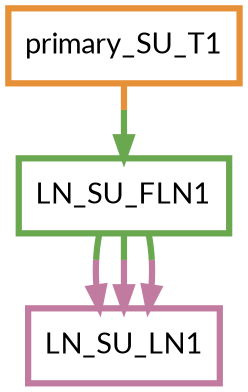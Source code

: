 digraph  {
dpi=600;size=3.5;
LN_SU_FLN1 [color="#6aa84fff", fillcolor=white, fontname=Lato, penwidth="3.0", shape=box];
LN_SU_LN1 [color="#c27ba0ff", fillcolor=white, fontname=Lato, penwidth="3.0", shape=box];
primary_SU_T1 [color="#e69138ff", fillcolor=white, fontname=Lato, penwidth="3.0", shape=box];
LN_SU_FLN1 -> LN_SU_LN1  [color="#6aa84fff;0.5:#c27ba0ff", key=0, penwidth=3];
LN_SU_FLN1 -> LN_SU_LN1  [color="#6aa84fff;0.5:#c27ba0ff", key=1, penwidth=3];
LN_SU_FLN1 -> LN_SU_LN1  [color="#6aa84fff;0.5:#c27ba0ff", key=2, penwidth=3];
primary_SU_T1 -> LN_SU_FLN1  [color="#e69138ff;0.5:#6aa84fff", key=0, penwidth=3];
}

